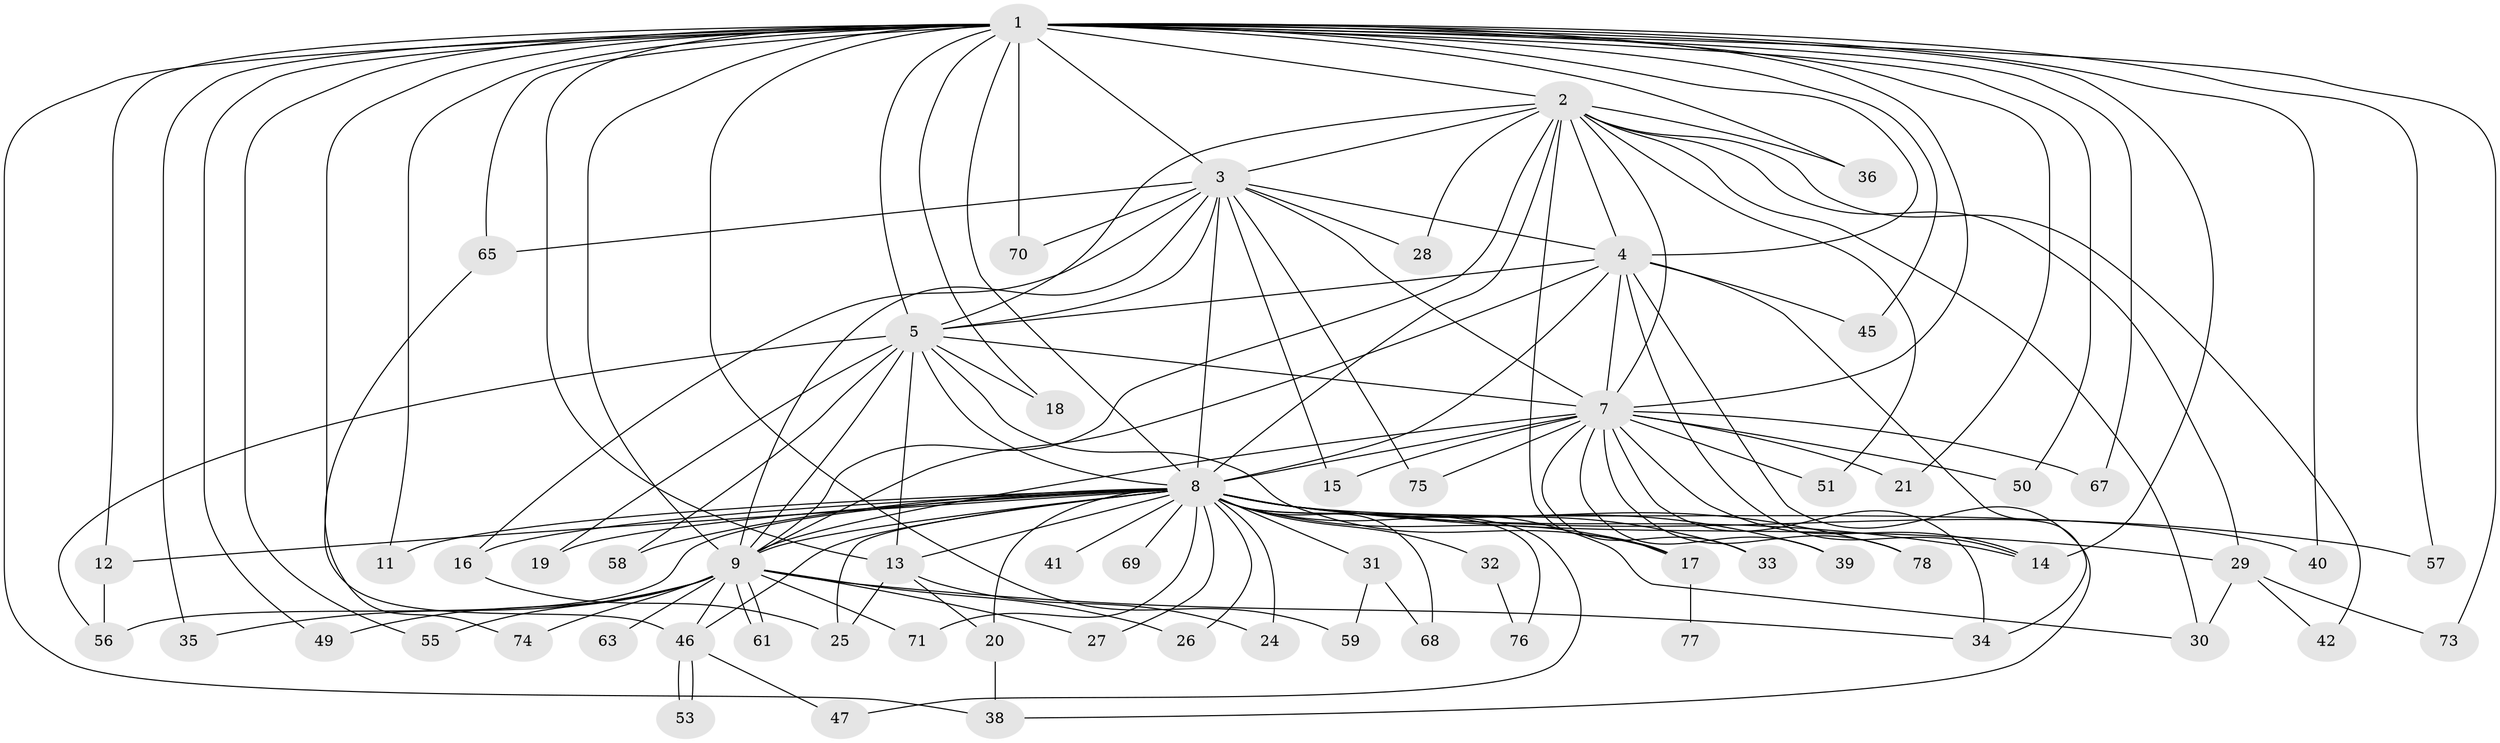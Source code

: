 // original degree distribution, {21: 0.024691358024691357, 17: 0.012345679012345678, 16: 0.012345679012345678, 13: 0.012345679012345678, 18: 0.012345679012345678, 20: 0.037037037037037035, 32: 0.012345679012345678, 2: 0.6296296296296297, 3: 0.14814814814814814, 6: 0.037037037037037035, 4: 0.06172839506172839}
// Generated by graph-tools (version 1.1) at 2025/10/02/27/25 16:10:57]
// undirected, 63 vertices, 142 edges
graph export_dot {
graph [start="1"]
  node [color=gray90,style=filled];
  1 [super="+6"];
  2 [super="+81"];
  3 [super="+60"];
  4 [super="+52"];
  5 [super="+62"];
  7 [super="+23"];
  8 [super="+10"];
  9 [super="+22"];
  11;
  12;
  13 [super="+64"];
  14 [super="+48"];
  15;
  16;
  17 [super="+37"];
  18;
  19;
  20;
  21 [super="+72"];
  24;
  25 [super="+54"];
  26;
  27;
  28;
  29;
  30 [super="+79"];
  31;
  32;
  33;
  34 [super="+44"];
  35;
  36;
  38 [super="+43"];
  39;
  40;
  41;
  42;
  45;
  46 [super="+66"];
  47;
  49;
  50;
  51;
  53;
  55;
  56 [super="+80"];
  57;
  58;
  59;
  61;
  63;
  65;
  67;
  68;
  69;
  70;
  71;
  73;
  74;
  75;
  76;
  77;
  78;
  1 -- 2 [weight=2];
  1 -- 3 [weight=2];
  1 -- 4 [weight=2];
  1 -- 5 [weight=2];
  1 -- 7 [weight=3];
  1 -- 8 [weight=4];
  1 -- 9 [weight=2];
  1 -- 11;
  1 -- 12;
  1 -- 21 [weight=2];
  1 -- 36;
  1 -- 38;
  1 -- 40;
  1 -- 45;
  1 -- 46;
  1 -- 49;
  1 -- 50;
  1 -- 65;
  1 -- 73;
  1 -- 67;
  1 -- 70;
  1 -- 13;
  1 -- 14;
  1 -- 18;
  1 -- 35;
  1 -- 55;
  1 -- 57;
  1 -- 59;
  2 -- 3;
  2 -- 4;
  2 -- 5;
  2 -- 7;
  2 -- 8 [weight=2];
  2 -- 9;
  2 -- 17;
  2 -- 28;
  2 -- 29 [weight=2];
  2 -- 30;
  2 -- 36;
  2 -- 42;
  2 -- 51;
  3 -- 4;
  3 -- 5 [weight=2];
  3 -- 7;
  3 -- 8 [weight=2];
  3 -- 9;
  3 -- 15;
  3 -- 16;
  3 -- 28;
  3 -- 65;
  3 -- 70;
  3 -- 75;
  4 -- 5;
  4 -- 7;
  4 -- 8 [weight=2];
  4 -- 9;
  4 -- 34;
  4 -- 38;
  4 -- 45;
  4 -- 14;
  5 -- 7 [weight=2];
  5 -- 8 [weight=2];
  5 -- 9 [weight=2];
  5 -- 13;
  5 -- 18;
  5 -- 19;
  5 -- 58;
  5 -- 56;
  5 -- 17;
  7 -- 8 [weight=2];
  7 -- 9;
  7 -- 15;
  7 -- 33;
  7 -- 39;
  7 -- 50;
  7 -- 51;
  7 -- 67;
  7 -- 75;
  7 -- 78;
  7 -- 34;
  7 -- 14;
  7 -- 21;
  8 -- 9 [weight=2];
  8 -- 24;
  8 -- 26;
  8 -- 27;
  8 -- 33;
  8 -- 39;
  8 -- 40;
  8 -- 47;
  8 -- 56;
  8 -- 69 [weight=2];
  8 -- 76;
  8 -- 68;
  8 -- 11;
  8 -- 12;
  8 -- 14;
  8 -- 71;
  8 -- 16;
  8 -- 17;
  8 -- 78;
  8 -- 19;
  8 -- 20;
  8 -- 29;
  8 -- 31;
  8 -- 32;
  8 -- 41;
  8 -- 46;
  8 -- 57;
  8 -- 58;
  8 -- 25;
  8 -- 30;
  8 -- 13;
  9 -- 26;
  9 -- 27;
  9 -- 34;
  9 -- 35;
  9 -- 49;
  9 -- 55;
  9 -- 61;
  9 -- 61;
  9 -- 63 [weight=2];
  9 -- 74;
  9 -- 46;
  9 -- 71;
  12 -- 56;
  13 -- 20;
  13 -- 24;
  13 -- 25;
  16 -- 25;
  17 -- 77 [weight=2];
  20 -- 38;
  29 -- 30;
  29 -- 42;
  29 -- 73;
  31 -- 59;
  31 -- 68;
  32 -- 76;
  46 -- 47;
  46 -- 53;
  46 -- 53;
  65 -- 74;
}

